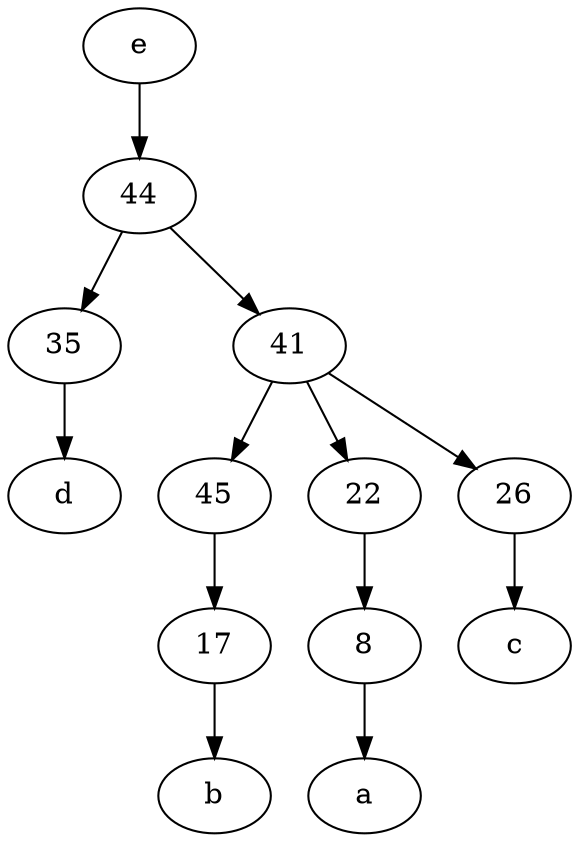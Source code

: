 digraph  {
	44;
	45;
	35;
	41;
	22;
	8;
	e [pos="30,50!"];
	26;
	17;
	45 -> 17;
	41 -> 26;
	e -> 44;
	17 -> b;
	22 -> 8;
	44 -> 41;
	41 -> 45;
	26 -> c;
	35 -> d;
	8 -> a;
	41 -> 22;
	44 -> 35;

	}